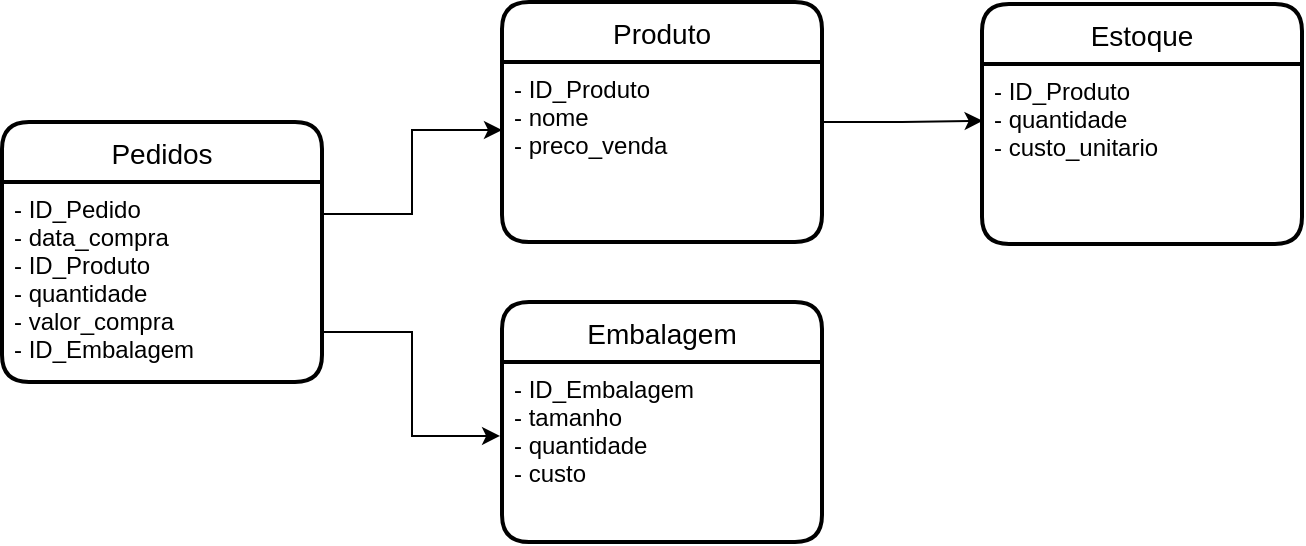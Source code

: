 <mxfile version="14.4.8" type="device"><diagram id="MsSqi0t88qCTHl7MyEZJ" name="Page-1"><mxGraphModel dx="1200" dy="884" grid="1" gridSize="10" guides="1" tooltips="1" connect="1" arrows="1" fold="1" page="1" pageScale="1" pageWidth="827" pageHeight="1169" math="0" shadow="0"><root><mxCell id="0"/><mxCell id="1" parent="0"/><mxCell id="HTn4_MxTwQrRYI4XO1vK-15" value="Pedidos" style="swimlane;childLayout=stackLayout;horizontal=1;startSize=30;horizontalStack=0;rounded=1;fontSize=14;fontStyle=0;strokeWidth=2;resizeParent=0;resizeLast=1;shadow=0;dashed=0;align=center;" vertex="1" parent="1"><mxGeometry x="110" y="180" width="160" height="130" as="geometry"/></mxCell><mxCell id="HTn4_MxTwQrRYI4XO1vK-16" value="- ID_Pedido&#xA;- data_compra&#xA;- ID_Produto&#xA;- quantidade&#xA;- valor_compra&#xA;- ID_Embalagem&#xA;" style="align=left;strokeColor=none;fillColor=none;spacingLeft=4;fontSize=12;verticalAlign=top;resizable=0;rotatable=0;part=1;" vertex="1" parent="HTn4_MxTwQrRYI4XO1vK-15"><mxGeometry y="30" width="160" height="100" as="geometry"/></mxCell><mxCell id="HTn4_MxTwQrRYI4XO1vK-20" style="edgeStyle=orthogonalEdgeStyle;rounded=0;orthogonalLoop=1;jettySize=auto;html=1;exitX=1;exitY=0.16;exitDx=0;exitDy=0;exitPerimeter=0;entryX=0;entryY=0.378;entryDx=0;entryDy=0;entryPerimeter=0;" edge="1" parent="1" source="HTn4_MxTwQrRYI4XO1vK-16" target="HTn4_MxTwQrRYI4XO1vK-22"><mxGeometry relative="1" as="geometry"><mxPoint x="420" y="210" as="targetPoint"/></mxGeometry></mxCell><mxCell id="HTn4_MxTwQrRYI4XO1vK-32" style="edgeStyle=orthogonalEdgeStyle;rounded=0;orthogonalLoop=1;jettySize=auto;html=1;entryX=0.002;entryY=0.315;entryDx=0;entryDy=0;entryPerimeter=0;" edge="1" parent="1" source="HTn4_MxTwQrRYI4XO1vK-21" target="HTn4_MxTwQrRYI4XO1vK-31"><mxGeometry relative="1" as="geometry"/></mxCell><mxCell id="HTn4_MxTwQrRYI4XO1vK-21" value="Produto" style="swimlane;childLayout=stackLayout;horizontal=1;startSize=30;horizontalStack=0;rounded=1;fontSize=14;fontStyle=0;strokeWidth=2;resizeParent=0;resizeLast=1;shadow=0;dashed=0;align=center;" vertex="1" parent="1"><mxGeometry x="360" y="120" width="160" height="120" as="geometry"/></mxCell><mxCell id="HTn4_MxTwQrRYI4XO1vK-22" value="- ID_Produto&#xA;- nome&#xA;- preco_venda&#xA;" style="align=left;strokeColor=none;fillColor=none;spacingLeft=4;fontSize=12;verticalAlign=top;resizable=0;rotatable=0;part=1;" vertex="1" parent="HTn4_MxTwQrRYI4XO1vK-21"><mxGeometry y="30" width="160" height="90" as="geometry"/></mxCell><mxCell id="HTn4_MxTwQrRYI4XO1vK-23" style="edgeStyle=orthogonalEdgeStyle;rounded=0;orthogonalLoop=1;jettySize=auto;html=1;exitX=0.5;exitY=1;exitDx=0;exitDy=0;" edge="1" parent="HTn4_MxTwQrRYI4XO1vK-21" source="HTn4_MxTwQrRYI4XO1vK-22" target="HTn4_MxTwQrRYI4XO1vK-22"><mxGeometry relative="1" as="geometry"/></mxCell><mxCell id="HTn4_MxTwQrRYI4XO1vK-25" value="Embalagem" style="swimlane;childLayout=stackLayout;horizontal=1;startSize=30;horizontalStack=0;rounded=1;fontSize=14;fontStyle=0;strokeWidth=2;resizeParent=0;resizeLast=1;shadow=0;dashed=0;align=center;" vertex="1" parent="1"><mxGeometry x="360" y="270" width="160" height="120" as="geometry"/></mxCell><mxCell id="HTn4_MxTwQrRYI4XO1vK-26" value="- ID_Embalagem&#xA;- tamanho&#xA;- quantidade&#xA;- custo&#xA;" style="align=left;strokeColor=none;fillColor=none;spacingLeft=4;fontSize=12;verticalAlign=top;resizable=0;rotatable=0;part=1;" vertex="1" parent="HTn4_MxTwQrRYI4XO1vK-25"><mxGeometry y="30" width="160" height="90" as="geometry"/></mxCell><mxCell id="HTn4_MxTwQrRYI4XO1vK-27" style="edgeStyle=orthogonalEdgeStyle;rounded=0;orthogonalLoop=1;jettySize=auto;html=1;exitX=1;exitY=0.75;exitDx=0;exitDy=0;entryX=-0.006;entryY=0.411;entryDx=0;entryDy=0;entryPerimeter=0;" edge="1" parent="1" source="HTn4_MxTwQrRYI4XO1vK-16" target="HTn4_MxTwQrRYI4XO1vK-26"><mxGeometry relative="1" as="geometry"/></mxCell><mxCell id="HTn4_MxTwQrRYI4XO1vK-30" value="Estoque" style="swimlane;childLayout=stackLayout;horizontal=1;startSize=30;horizontalStack=0;rounded=1;fontSize=14;fontStyle=0;strokeWidth=2;resizeParent=0;resizeLast=1;shadow=0;dashed=0;align=center;" vertex="1" parent="1"><mxGeometry x="600" y="121" width="160" height="120" as="geometry"/></mxCell><mxCell id="HTn4_MxTwQrRYI4XO1vK-31" value="- ID_Produto&#xA;- quantidade&#xA;- custo_unitario&#xA;" style="align=left;strokeColor=none;fillColor=none;spacingLeft=4;fontSize=12;verticalAlign=top;resizable=0;rotatable=0;part=1;" vertex="1" parent="HTn4_MxTwQrRYI4XO1vK-30"><mxGeometry y="30" width="160" height="90" as="geometry"/></mxCell></root></mxGraphModel></diagram></mxfile>